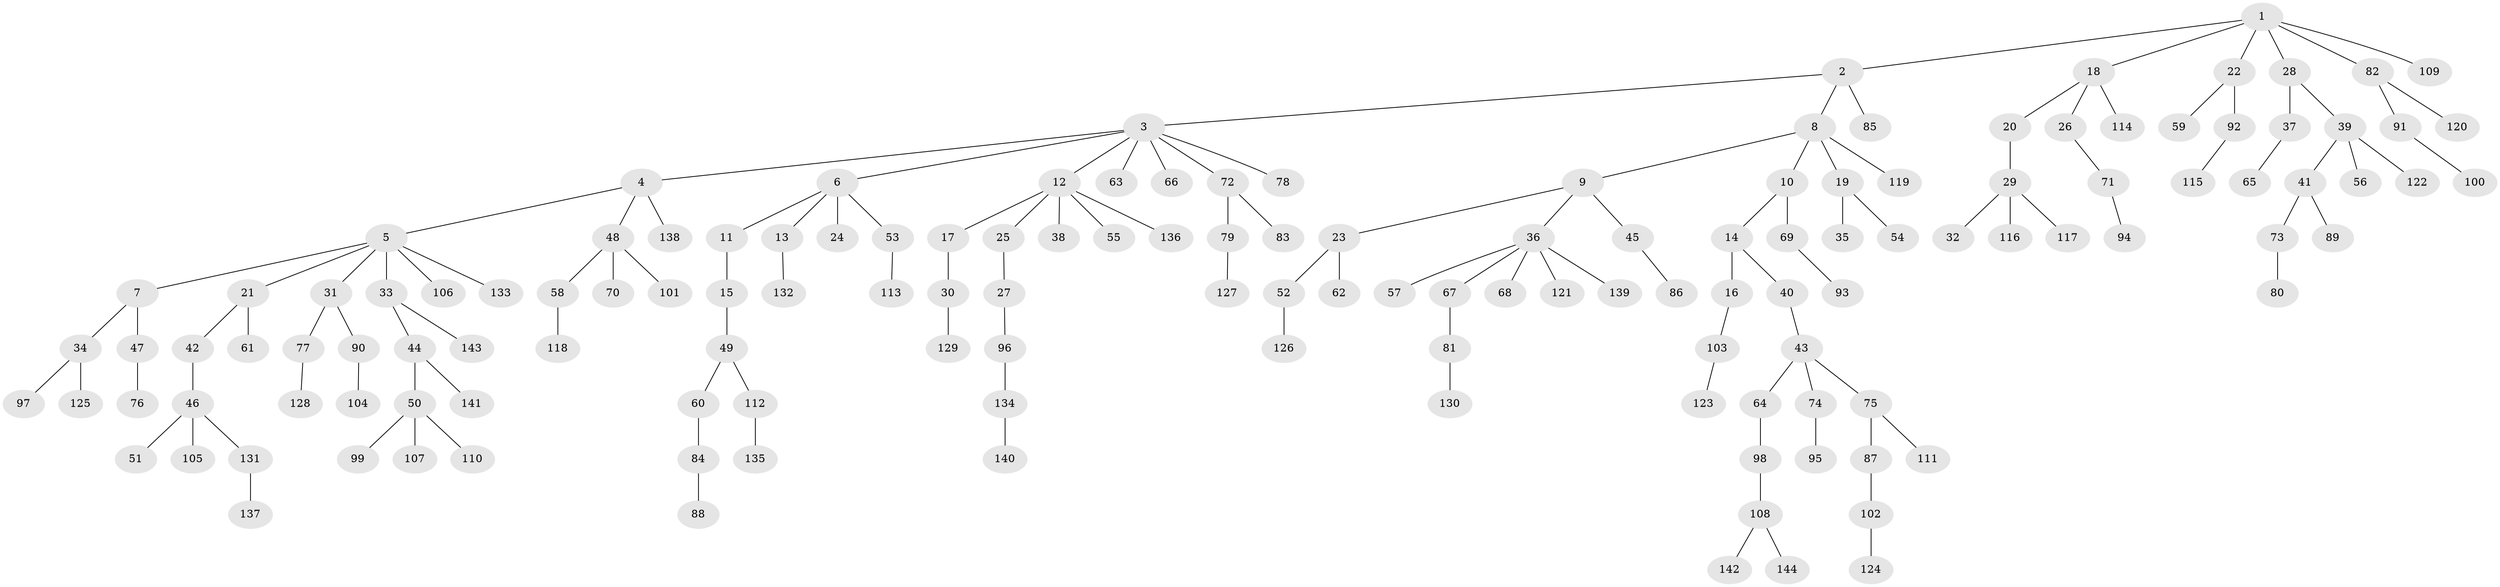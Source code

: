 // Generated by graph-tools (version 1.1) at 2025/37/03/09/25 02:37:07]
// undirected, 144 vertices, 143 edges
graph export_dot {
graph [start="1"]
  node [color=gray90,style=filled];
  1;
  2;
  3;
  4;
  5;
  6;
  7;
  8;
  9;
  10;
  11;
  12;
  13;
  14;
  15;
  16;
  17;
  18;
  19;
  20;
  21;
  22;
  23;
  24;
  25;
  26;
  27;
  28;
  29;
  30;
  31;
  32;
  33;
  34;
  35;
  36;
  37;
  38;
  39;
  40;
  41;
  42;
  43;
  44;
  45;
  46;
  47;
  48;
  49;
  50;
  51;
  52;
  53;
  54;
  55;
  56;
  57;
  58;
  59;
  60;
  61;
  62;
  63;
  64;
  65;
  66;
  67;
  68;
  69;
  70;
  71;
  72;
  73;
  74;
  75;
  76;
  77;
  78;
  79;
  80;
  81;
  82;
  83;
  84;
  85;
  86;
  87;
  88;
  89;
  90;
  91;
  92;
  93;
  94;
  95;
  96;
  97;
  98;
  99;
  100;
  101;
  102;
  103;
  104;
  105;
  106;
  107;
  108;
  109;
  110;
  111;
  112;
  113;
  114;
  115;
  116;
  117;
  118;
  119;
  120;
  121;
  122;
  123;
  124;
  125;
  126;
  127;
  128;
  129;
  130;
  131;
  132;
  133;
  134;
  135;
  136;
  137;
  138;
  139;
  140;
  141;
  142;
  143;
  144;
  1 -- 2;
  1 -- 18;
  1 -- 22;
  1 -- 28;
  1 -- 82;
  1 -- 109;
  2 -- 3;
  2 -- 8;
  2 -- 85;
  3 -- 4;
  3 -- 6;
  3 -- 12;
  3 -- 63;
  3 -- 66;
  3 -- 72;
  3 -- 78;
  4 -- 5;
  4 -- 48;
  4 -- 138;
  5 -- 7;
  5 -- 21;
  5 -- 31;
  5 -- 33;
  5 -- 106;
  5 -- 133;
  6 -- 11;
  6 -- 13;
  6 -- 24;
  6 -- 53;
  7 -- 34;
  7 -- 47;
  8 -- 9;
  8 -- 10;
  8 -- 19;
  8 -- 119;
  9 -- 23;
  9 -- 36;
  9 -- 45;
  10 -- 14;
  10 -- 69;
  11 -- 15;
  12 -- 17;
  12 -- 25;
  12 -- 38;
  12 -- 55;
  12 -- 136;
  13 -- 132;
  14 -- 16;
  14 -- 40;
  15 -- 49;
  16 -- 103;
  17 -- 30;
  18 -- 20;
  18 -- 26;
  18 -- 114;
  19 -- 35;
  19 -- 54;
  20 -- 29;
  21 -- 42;
  21 -- 61;
  22 -- 59;
  22 -- 92;
  23 -- 52;
  23 -- 62;
  25 -- 27;
  26 -- 71;
  27 -- 96;
  28 -- 37;
  28 -- 39;
  29 -- 32;
  29 -- 116;
  29 -- 117;
  30 -- 129;
  31 -- 77;
  31 -- 90;
  33 -- 44;
  33 -- 143;
  34 -- 97;
  34 -- 125;
  36 -- 57;
  36 -- 67;
  36 -- 68;
  36 -- 121;
  36 -- 139;
  37 -- 65;
  39 -- 41;
  39 -- 56;
  39 -- 122;
  40 -- 43;
  41 -- 73;
  41 -- 89;
  42 -- 46;
  43 -- 64;
  43 -- 74;
  43 -- 75;
  44 -- 50;
  44 -- 141;
  45 -- 86;
  46 -- 51;
  46 -- 105;
  46 -- 131;
  47 -- 76;
  48 -- 58;
  48 -- 70;
  48 -- 101;
  49 -- 60;
  49 -- 112;
  50 -- 99;
  50 -- 107;
  50 -- 110;
  52 -- 126;
  53 -- 113;
  58 -- 118;
  60 -- 84;
  64 -- 98;
  67 -- 81;
  69 -- 93;
  71 -- 94;
  72 -- 79;
  72 -- 83;
  73 -- 80;
  74 -- 95;
  75 -- 87;
  75 -- 111;
  77 -- 128;
  79 -- 127;
  81 -- 130;
  82 -- 91;
  82 -- 120;
  84 -- 88;
  87 -- 102;
  90 -- 104;
  91 -- 100;
  92 -- 115;
  96 -- 134;
  98 -- 108;
  102 -- 124;
  103 -- 123;
  108 -- 142;
  108 -- 144;
  112 -- 135;
  131 -- 137;
  134 -- 140;
}

